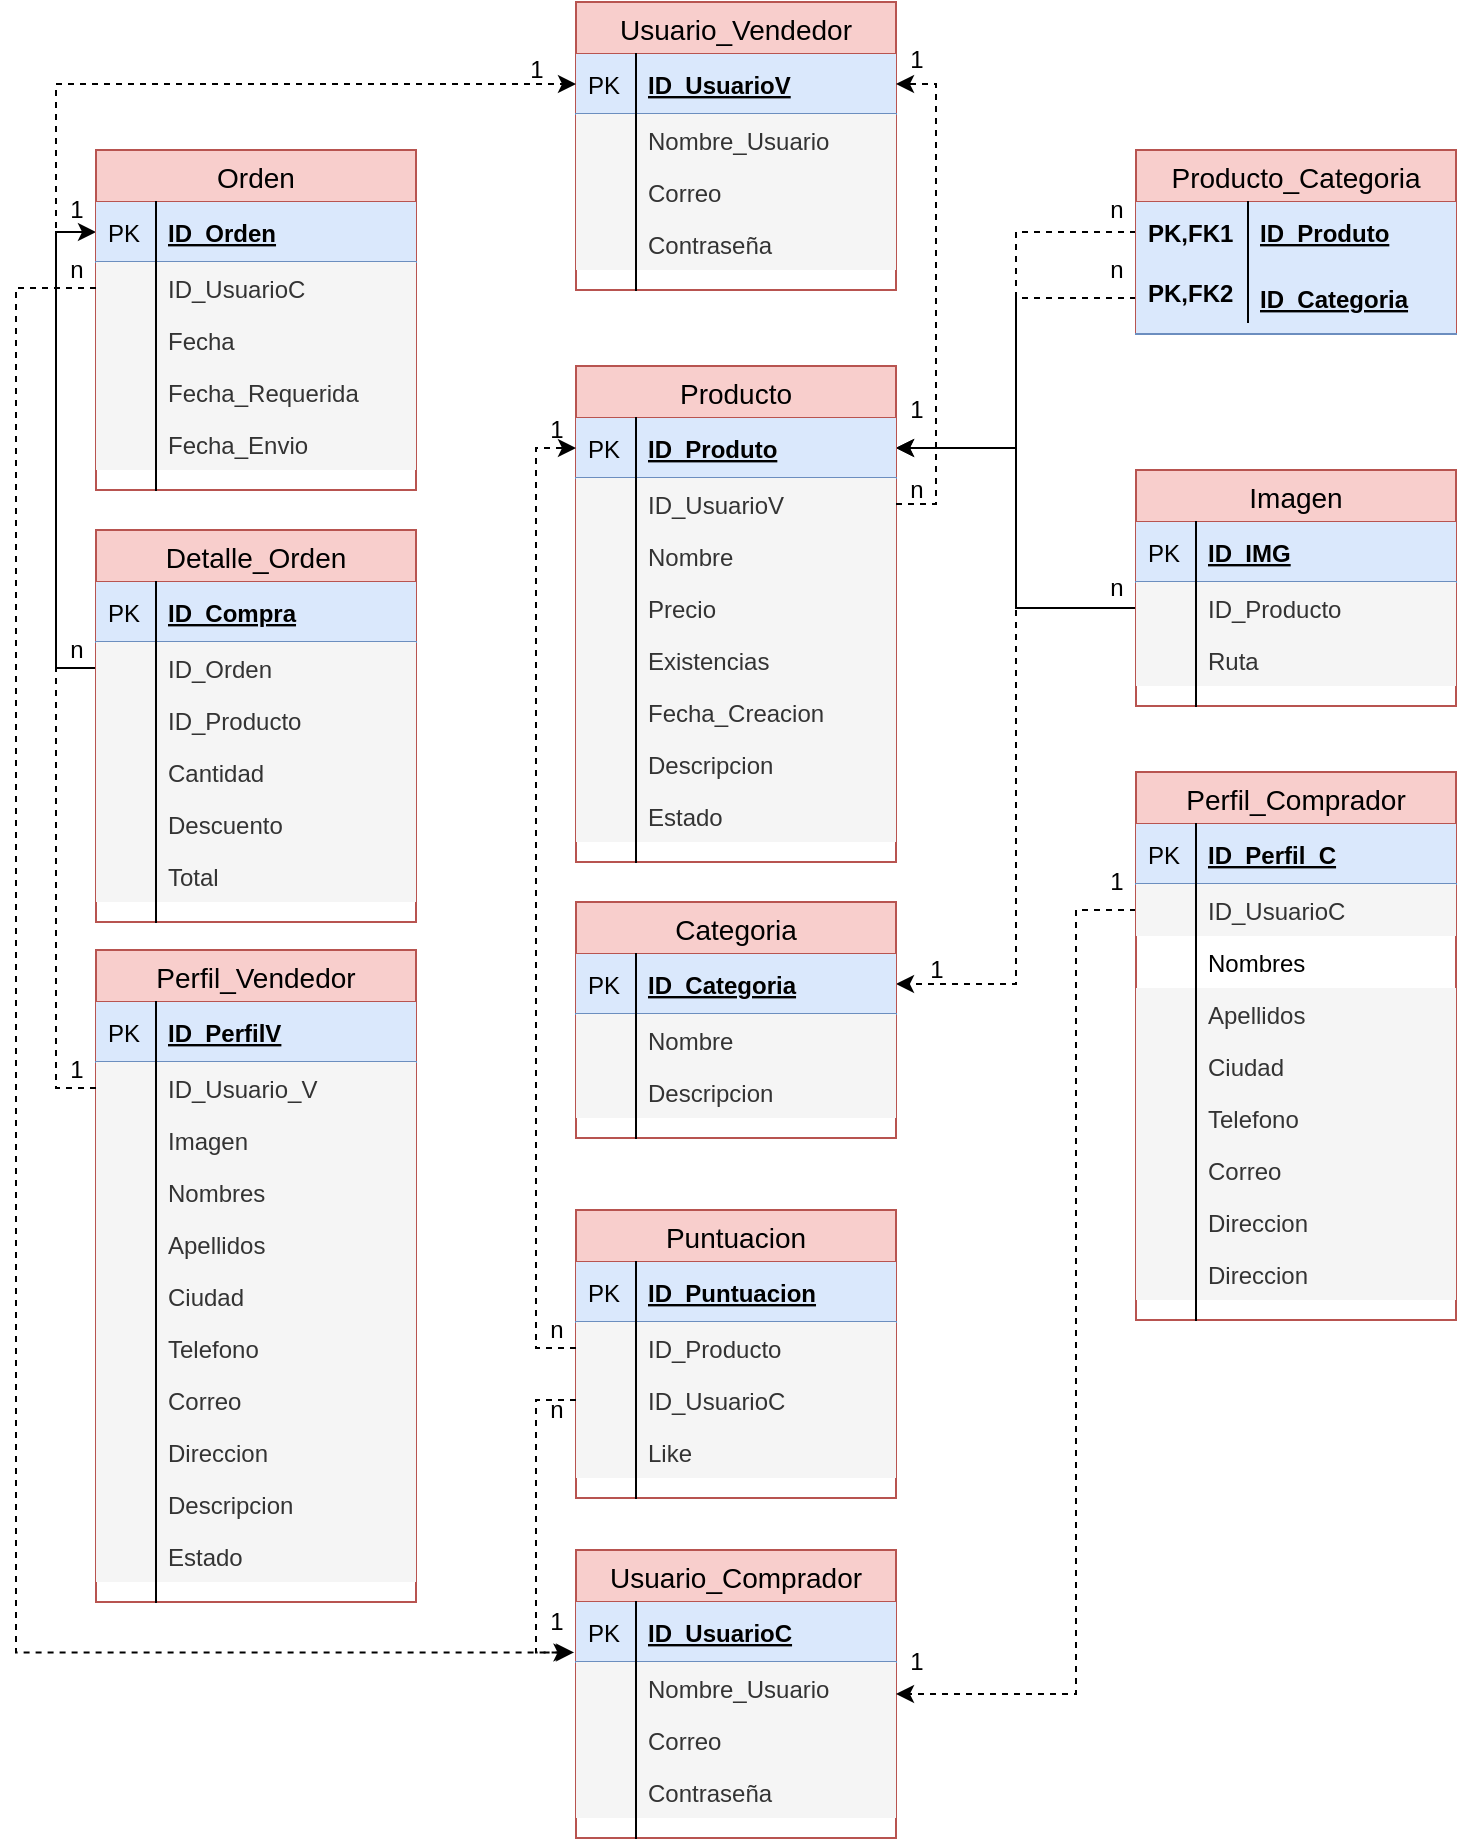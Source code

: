 <mxfile version="13.1.2" type="google"><diagram id="HLzguWLNyUhvAa4loXrK" name="Page-1"><mxGraphModel dx="1021" dy="507" grid="1" gridSize="10" guides="1" tooltips="1" connect="1" arrows="1" fold="1" page="1" pageScale="1" pageWidth="827" pageHeight="1169" math="0" shadow="0"><root><mxCell id="0"/><mxCell id="1" parent="0"/><mxCell id="beIoRuhuFoJP40pJXdcp-334" style="edgeStyle=orthogonalEdgeStyle;rounded=0;orthogonalLoop=1;jettySize=auto;html=1;exitX=0;exitY=0.5;exitDx=0;exitDy=0;entryX=0;entryY=0.5;entryDx=0;entryDy=0;" parent="1" source="beIoRuhuFoJP40pJXdcp-233" target="beIoRuhuFoJP40pJXdcp-202" edge="1"><mxGeometry relative="1" as="geometry"/></mxCell><mxCell id="beIoRuhuFoJP40pJXdcp-100" value="Usuario_Vendedor" style="swimlane;fontStyle=0;childLayout=stackLayout;horizontal=1;startSize=26;horizontalStack=0;resizeParent=1;resizeParentMax=0;resizeLast=0;collapsible=1;marginBottom=0;align=center;fontSize=14;fillColor=#f8cecc;strokeColor=#b85450;" parent="1" vertex="1"><mxGeometry x="360" y="76" width="160" height="144" as="geometry"/></mxCell><mxCell id="beIoRuhuFoJP40pJXdcp-101" value="ID_UsuarioV" style="shape=partialRectangle;top=0;left=0;right=0;bottom=1;align=left;verticalAlign=middle;fillColor=#dae8fc;spacingLeft=34;spacingRight=4;overflow=hidden;rotatable=0;points=[[0,0.5],[1,0.5]];portConstraint=eastwest;dropTarget=0;fontStyle=5;fontSize=12;strokeColor=#6c8ebf;" parent="beIoRuhuFoJP40pJXdcp-100" vertex="1"><mxGeometry y="26" width="160" height="30" as="geometry"/></mxCell><mxCell id="beIoRuhuFoJP40pJXdcp-102" value="PK" style="shape=partialRectangle;top=0;left=0;bottom=0;fillColor=none;align=left;verticalAlign=middle;spacingLeft=4;spacingRight=4;overflow=hidden;rotatable=0;points=[];portConstraint=eastwest;part=1;fontSize=12;" parent="beIoRuhuFoJP40pJXdcp-101" vertex="1" connectable="0"><mxGeometry width="30" height="30" as="geometry"/></mxCell><mxCell id="beIoRuhuFoJP40pJXdcp-103" value="Nombre_Usuario" style="shape=partialRectangle;top=0;left=0;right=0;bottom=0;align=left;verticalAlign=top;fillColor=#f5f5f5;spacingLeft=34;spacingRight=4;overflow=hidden;rotatable=0;points=[[0,0.5],[1,0.5]];portConstraint=eastwest;dropTarget=0;fontSize=12;strokeColor=#666666;fontColor=#333333;" parent="beIoRuhuFoJP40pJXdcp-100" vertex="1"><mxGeometry y="56" width="160" height="26" as="geometry"/></mxCell><mxCell id="beIoRuhuFoJP40pJXdcp-104" value="" style="shape=partialRectangle;top=0;left=0;bottom=0;fillColor=none;align=left;verticalAlign=top;spacingLeft=4;spacingRight=4;overflow=hidden;rotatable=0;points=[];portConstraint=eastwest;part=1;fontSize=12;" parent="beIoRuhuFoJP40pJXdcp-103" vertex="1" connectable="0"><mxGeometry width="30" height="26" as="geometry"/></mxCell><mxCell id="beIoRuhuFoJP40pJXdcp-105" value="Correo" style="shape=partialRectangle;top=0;left=0;right=0;bottom=0;align=left;verticalAlign=top;fillColor=#f5f5f5;spacingLeft=34;spacingRight=4;overflow=hidden;rotatable=0;points=[[0,0.5],[1,0.5]];portConstraint=eastwest;dropTarget=0;fontSize=12;strokeColor=#666666;fontColor=#333333;" parent="beIoRuhuFoJP40pJXdcp-100" vertex="1"><mxGeometry y="82" width="160" height="26" as="geometry"/></mxCell><mxCell id="beIoRuhuFoJP40pJXdcp-106" value="" style="shape=partialRectangle;top=0;left=0;bottom=0;fillColor=none;align=left;verticalAlign=top;spacingLeft=4;spacingRight=4;overflow=hidden;rotatable=0;points=[];portConstraint=eastwest;part=1;fontSize=12;" parent="beIoRuhuFoJP40pJXdcp-105" vertex="1" connectable="0"><mxGeometry width="30" height="26" as="geometry"/></mxCell><mxCell id="beIoRuhuFoJP40pJXdcp-107" value="Contraseña" style="shape=partialRectangle;top=0;left=0;right=0;bottom=0;align=left;verticalAlign=top;fillColor=#f5f5f5;spacingLeft=34;spacingRight=4;overflow=hidden;rotatable=0;points=[[0,0.5],[1,0.5]];portConstraint=eastwest;dropTarget=0;fontSize=12;strokeColor=#666666;fontColor=#333333;" parent="beIoRuhuFoJP40pJXdcp-100" vertex="1"><mxGeometry y="108" width="160" height="26" as="geometry"/></mxCell><mxCell id="beIoRuhuFoJP40pJXdcp-108" value="" style="shape=partialRectangle;top=0;left=0;bottom=0;fillColor=none;align=left;verticalAlign=top;spacingLeft=4;spacingRight=4;overflow=hidden;rotatable=0;points=[];portConstraint=eastwest;part=1;fontSize=12;" parent="beIoRuhuFoJP40pJXdcp-107" vertex="1" connectable="0"><mxGeometry width="30" height="26" as="geometry"/></mxCell><mxCell id="beIoRuhuFoJP40pJXdcp-109" value="" style="shape=partialRectangle;top=0;left=0;right=0;bottom=0;align=left;verticalAlign=top;fillColor=none;spacingLeft=34;spacingRight=4;overflow=hidden;rotatable=0;points=[[0,0.5],[1,0.5]];portConstraint=eastwest;dropTarget=0;fontSize=12;" parent="beIoRuhuFoJP40pJXdcp-100" vertex="1"><mxGeometry y="134" width="160" height="10" as="geometry"/></mxCell><mxCell id="beIoRuhuFoJP40pJXdcp-110" value="" style="shape=partialRectangle;top=0;left=0;bottom=0;fillColor=none;align=left;verticalAlign=top;spacingLeft=4;spacingRight=4;overflow=hidden;rotatable=0;points=[];portConstraint=eastwest;part=1;fontSize=12;" parent="beIoRuhuFoJP40pJXdcp-109" vertex="1" connectable="0"><mxGeometry width="30" height="10" as="geometry"/></mxCell><mxCell id="beIoRuhuFoJP40pJXdcp-201" value="Orden" style="swimlane;fontStyle=0;childLayout=stackLayout;horizontal=1;startSize=26;horizontalStack=0;resizeParent=1;resizeParentMax=0;resizeLast=0;collapsible=1;marginBottom=0;align=center;fontSize=14;fillColor=#f8cecc;strokeColor=#b85450;" parent="1" vertex="1"><mxGeometry x="120" y="150" width="160" height="170" as="geometry"/></mxCell><mxCell id="beIoRuhuFoJP40pJXdcp-202" value="ID_Orden" style="shape=partialRectangle;top=0;left=0;right=0;bottom=1;align=left;verticalAlign=middle;fillColor=#dae8fc;spacingLeft=34;spacingRight=4;overflow=hidden;rotatable=0;points=[[0,0.5],[1,0.5]];portConstraint=eastwest;dropTarget=0;fontStyle=5;fontSize=12;strokeColor=#6c8ebf;" parent="beIoRuhuFoJP40pJXdcp-201" vertex="1"><mxGeometry y="26" width="160" height="30" as="geometry"/></mxCell><mxCell id="beIoRuhuFoJP40pJXdcp-203" value="PK" style="shape=partialRectangle;top=0;left=0;bottom=0;fillColor=none;align=left;verticalAlign=middle;spacingLeft=4;spacingRight=4;overflow=hidden;rotatable=0;points=[];portConstraint=eastwest;part=1;fontSize=12;" parent="beIoRuhuFoJP40pJXdcp-202" vertex="1" connectable="0"><mxGeometry width="30" height="30" as="geometry"/></mxCell><mxCell id="beIoRuhuFoJP40pJXdcp-204" value="ID_UsuarioC" style="shape=partialRectangle;top=0;left=0;right=0;bottom=0;align=left;verticalAlign=top;fillColor=#f5f5f5;spacingLeft=34;spacingRight=4;overflow=hidden;rotatable=0;points=[[0,0.5],[1,0.5]];portConstraint=eastwest;dropTarget=0;fontSize=12;strokeColor=#666666;fontColor=#333333;" parent="beIoRuhuFoJP40pJXdcp-201" vertex="1"><mxGeometry y="56" width="160" height="26" as="geometry"/></mxCell><mxCell id="beIoRuhuFoJP40pJXdcp-205" value="" style="shape=partialRectangle;top=0;left=0;bottom=0;fillColor=none;align=left;verticalAlign=top;spacingLeft=4;spacingRight=4;overflow=hidden;rotatable=0;points=[];portConstraint=eastwest;part=1;fontSize=12;" parent="beIoRuhuFoJP40pJXdcp-204" vertex="1" connectable="0"><mxGeometry width="30" height="26" as="geometry"/></mxCell><mxCell id="beIoRuhuFoJP40pJXdcp-206" value="Fecha" style="shape=partialRectangle;top=0;left=0;right=0;bottom=0;align=left;verticalAlign=top;fillColor=#f5f5f5;spacingLeft=34;spacingRight=4;overflow=hidden;rotatable=0;points=[[0,0.5],[1,0.5]];portConstraint=eastwest;dropTarget=0;fontSize=12;strokeColor=#666666;fontColor=#333333;" parent="beIoRuhuFoJP40pJXdcp-201" vertex="1"><mxGeometry y="82" width="160" height="26" as="geometry"/></mxCell><mxCell id="beIoRuhuFoJP40pJXdcp-207" value="" style="shape=partialRectangle;top=0;left=0;bottom=0;fillColor=none;align=left;verticalAlign=top;spacingLeft=4;spacingRight=4;overflow=hidden;rotatable=0;points=[];portConstraint=eastwest;part=1;fontSize=12;" parent="beIoRuhuFoJP40pJXdcp-206" vertex="1" connectable="0"><mxGeometry width="30" height="26" as="geometry"/></mxCell><mxCell id="9zThvnpntwtcxySSRpEp-40" value="Fecha_Requerida&#10;" style="shape=partialRectangle;top=0;left=0;right=0;bottom=0;align=left;verticalAlign=top;fillColor=#f5f5f5;spacingLeft=34;spacingRight=4;overflow=hidden;rotatable=0;points=[[0,0.5],[1,0.5]];portConstraint=eastwest;dropTarget=0;fontSize=12;strokeColor=#666666;fontColor=#333333;" vertex="1" parent="beIoRuhuFoJP40pJXdcp-201"><mxGeometry y="108" width="160" height="26" as="geometry"/></mxCell><mxCell id="9zThvnpntwtcxySSRpEp-41" value="" style="shape=partialRectangle;top=0;left=0;bottom=0;fillColor=none;align=left;verticalAlign=top;spacingLeft=4;spacingRight=4;overflow=hidden;rotatable=0;points=[];portConstraint=eastwest;part=1;fontSize=12;" vertex="1" connectable="0" parent="9zThvnpntwtcxySSRpEp-40"><mxGeometry width="30" height="26" as="geometry"/></mxCell><mxCell id="9zThvnpntwtcxySSRpEp-20" value="Fecha_Envio" style="shape=partialRectangle;top=0;left=0;right=0;bottom=0;align=left;verticalAlign=top;fillColor=#f5f5f5;spacingLeft=34;spacingRight=4;overflow=hidden;rotatable=0;points=[[0,0.5],[1,0.5]];portConstraint=eastwest;dropTarget=0;fontSize=12;strokeColor=#666666;fontColor=#333333;" vertex="1" parent="beIoRuhuFoJP40pJXdcp-201"><mxGeometry y="134" width="160" height="26" as="geometry"/></mxCell><mxCell id="9zThvnpntwtcxySSRpEp-21" value="" style="shape=partialRectangle;top=0;left=0;bottom=0;fillColor=none;align=left;verticalAlign=top;spacingLeft=4;spacingRight=4;overflow=hidden;rotatable=0;points=[];portConstraint=eastwest;part=1;fontSize=12;" vertex="1" connectable="0" parent="9zThvnpntwtcxySSRpEp-20"><mxGeometry width="30" height="26" as="geometry"/></mxCell><mxCell id="beIoRuhuFoJP40pJXdcp-210" value="" style="shape=partialRectangle;top=0;left=0;right=0;bottom=0;align=left;verticalAlign=top;fillColor=none;spacingLeft=34;spacingRight=4;overflow=hidden;rotatable=0;points=[[0,0.5],[1,0.5]];portConstraint=eastwest;dropTarget=0;fontSize=12;" parent="beIoRuhuFoJP40pJXdcp-201" vertex="1"><mxGeometry y="160" width="160" height="10" as="geometry"/></mxCell><mxCell id="beIoRuhuFoJP40pJXdcp-211" value="" style="shape=partialRectangle;top=0;left=0;bottom=0;fillColor=none;align=left;verticalAlign=top;spacingLeft=4;spacingRight=4;overflow=hidden;rotatable=0;points=[];portConstraint=eastwest;part=1;fontSize=12;" parent="beIoRuhuFoJP40pJXdcp-210" vertex="1" connectable="0"><mxGeometry width="30" height="10" as="geometry"/></mxCell><mxCell id="beIoRuhuFoJP40pJXdcp-342" style="edgeStyle=orthogonalEdgeStyle;rounded=0;orthogonalLoop=1;jettySize=auto;html=1;exitX=0;exitY=0.5;exitDx=0;exitDy=0;entryX=1;entryY=0.5;entryDx=0;entryDy=0;dashed=1;" parent="1" source="beIoRuhuFoJP40pJXdcp-298" target="beIoRuhuFoJP40pJXdcp-130" edge="1"><mxGeometry relative="1" as="geometry"/></mxCell><mxCell id="beIoRuhuFoJP40pJXdcp-343" style="edgeStyle=orthogonalEdgeStyle;rounded=0;orthogonalLoop=1;jettySize=auto;html=1;exitX=0;exitY=0.5;exitDx=0;exitDy=0;entryX=1;entryY=0.5;entryDx=0;entryDy=0;dashed=1;" parent="1" source="beIoRuhuFoJP40pJXdcp-300" target="beIoRuhuFoJP40pJXdcp-276" edge="1"><mxGeometry relative="1" as="geometry"><Array as="points"><mxPoint x="580" y="224"/><mxPoint x="580" y="567"/></Array></mxGeometry></mxCell><mxCell id="beIoRuhuFoJP40pJXdcp-230" value="Detalle_Orden" style="swimlane;fontStyle=0;childLayout=stackLayout;horizontal=1;startSize=26;horizontalStack=0;resizeParent=1;resizeParentMax=0;resizeLast=0;collapsible=1;marginBottom=0;align=center;fontSize=14;fillColor=#f8cecc;strokeColor=#b85450;" parent="1" vertex="1"><mxGeometry x="120" y="340" width="160" height="196" as="geometry"/></mxCell><mxCell id="beIoRuhuFoJP40pJXdcp-231" value="ID_Compra" style="shape=partialRectangle;top=0;left=0;right=0;bottom=1;align=left;verticalAlign=middle;fillColor=#dae8fc;spacingLeft=34;spacingRight=4;overflow=hidden;rotatable=0;points=[[0,0.5],[1,0.5]];portConstraint=eastwest;dropTarget=0;fontStyle=5;fontSize=12;strokeColor=#6c8ebf;" parent="beIoRuhuFoJP40pJXdcp-230" vertex="1"><mxGeometry y="26" width="160" height="30" as="geometry"/></mxCell><mxCell id="beIoRuhuFoJP40pJXdcp-232" value="PK" style="shape=partialRectangle;top=0;left=0;bottom=0;fillColor=none;align=left;verticalAlign=middle;spacingLeft=4;spacingRight=4;overflow=hidden;rotatable=0;points=[];portConstraint=eastwest;part=1;fontSize=12;" parent="beIoRuhuFoJP40pJXdcp-231" vertex="1" connectable="0"><mxGeometry width="30" height="30" as="geometry"/></mxCell><mxCell id="beIoRuhuFoJP40pJXdcp-233" value="ID_Orden" style="shape=partialRectangle;top=0;left=0;right=0;bottom=0;align=left;verticalAlign=top;fillColor=#f5f5f5;spacingLeft=34;spacingRight=4;overflow=hidden;rotatable=0;points=[[0,0.5],[1,0.5]];portConstraint=eastwest;dropTarget=0;fontSize=12;strokeColor=#666666;fontColor=#333333;" parent="beIoRuhuFoJP40pJXdcp-230" vertex="1"><mxGeometry y="56" width="160" height="26" as="geometry"/></mxCell><mxCell id="beIoRuhuFoJP40pJXdcp-234" value="" style="shape=partialRectangle;top=0;left=0;bottom=0;fillColor=none;align=left;verticalAlign=top;spacingLeft=4;spacingRight=4;overflow=hidden;rotatable=0;points=[];portConstraint=eastwest;part=1;fontSize=12;" parent="beIoRuhuFoJP40pJXdcp-233" vertex="1" connectable="0"><mxGeometry width="30" height="26" as="geometry"/></mxCell><mxCell id="beIoRuhuFoJP40pJXdcp-267" value="ID_Producto" style="shape=partialRectangle;top=0;left=0;right=0;bottom=0;align=left;verticalAlign=top;fillColor=#f5f5f5;spacingLeft=34;spacingRight=4;overflow=hidden;rotatable=0;points=[[0,0.5],[1,0.5]];portConstraint=eastwest;dropTarget=0;fontSize=12;strokeColor=#666666;fontColor=#333333;" parent="beIoRuhuFoJP40pJXdcp-230" vertex="1"><mxGeometry y="82" width="160" height="26" as="geometry"/></mxCell><mxCell id="beIoRuhuFoJP40pJXdcp-268" value="" style="shape=partialRectangle;top=0;left=0;bottom=0;fillColor=none;align=left;verticalAlign=top;spacingLeft=4;spacingRight=4;overflow=hidden;rotatable=0;points=[];portConstraint=eastwest;part=1;fontSize=12;" parent="beIoRuhuFoJP40pJXdcp-267" vertex="1" connectable="0"><mxGeometry width="30" height="26" as="geometry"/></mxCell><mxCell id="9zThvnpntwtcxySSRpEp-81" value="Cantidad" style="shape=partialRectangle;top=0;left=0;right=0;bottom=0;align=left;verticalAlign=top;fillColor=#f5f5f5;spacingLeft=34;spacingRight=4;overflow=hidden;rotatable=0;points=[[0,0.5],[1,0.5]];portConstraint=eastwest;dropTarget=0;fontSize=12;strokeColor=#666666;fontColor=#333333;" vertex="1" parent="beIoRuhuFoJP40pJXdcp-230"><mxGeometry y="108" width="160" height="26" as="geometry"/></mxCell><mxCell id="9zThvnpntwtcxySSRpEp-82" value="" style="shape=partialRectangle;top=0;left=0;bottom=0;fillColor=none;align=left;verticalAlign=top;spacingLeft=4;spacingRight=4;overflow=hidden;rotatable=0;points=[];portConstraint=eastwest;part=1;fontSize=12;" vertex="1" connectable="0" parent="9zThvnpntwtcxySSRpEp-81"><mxGeometry width="30" height="26" as="geometry"/></mxCell><mxCell id="beIoRuhuFoJP40pJXdcp-271" value="Descuento" style="shape=partialRectangle;top=0;left=0;right=0;bottom=0;align=left;verticalAlign=top;fillColor=#f5f5f5;spacingLeft=34;spacingRight=4;overflow=hidden;rotatable=0;points=[[0,0.5],[1,0.5]];portConstraint=eastwest;dropTarget=0;fontSize=12;strokeColor=#666666;fontColor=#333333;" parent="beIoRuhuFoJP40pJXdcp-230" vertex="1"><mxGeometry y="134" width="160" height="26" as="geometry"/></mxCell><mxCell id="beIoRuhuFoJP40pJXdcp-272" value="" style="shape=partialRectangle;top=0;left=0;bottom=0;fillColor=none;align=left;verticalAlign=top;spacingLeft=4;spacingRight=4;overflow=hidden;rotatable=0;points=[];portConstraint=eastwest;part=1;fontSize=12;" parent="beIoRuhuFoJP40pJXdcp-271" vertex="1" connectable="0"><mxGeometry width="30" height="26" as="geometry"/></mxCell><mxCell id="beIoRuhuFoJP40pJXdcp-237" value="Total" style="shape=partialRectangle;top=0;left=0;right=0;bottom=0;align=left;verticalAlign=top;fillColor=#f5f5f5;spacingLeft=34;spacingRight=4;overflow=hidden;rotatable=0;points=[[0,0.5],[1,0.5]];portConstraint=eastwest;dropTarget=0;fontSize=12;strokeColor=#666666;fontColor=#333333;" parent="beIoRuhuFoJP40pJXdcp-230" vertex="1"><mxGeometry y="160" width="160" height="26" as="geometry"/></mxCell><mxCell id="beIoRuhuFoJP40pJXdcp-238" value="" style="shape=partialRectangle;top=0;left=0;bottom=0;fillColor=none;align=left;verticalAlign=top;spacingLeft=4;spacingRight=4;overflow=hidden;rotatable=0;points=[];portConstraint=eastwest;part=1;fontSize=12;" parent="beIoRuhuFoJP40pJXdcp-237" vertex="1" connectable="0"><mxGeometry width="30" height="26" as="geometry"/></mxCell><mxCell id="beIoRuhuFoJP40pJXdcp-239" value="" style="shape=partialRectangle;top=0;left=0;right=0;bottom=0;align=left;verticalAlign=top;fillColor=none;spacingLeft=34;spacingRight=4;overflow=hidden;rotatable=0;points=[[0,0.5],[1,0.5]];portConstraint=eastwest;dropTarget=0;fontSize=12;" parent="beIoRuhuFoJP40pJXdcp-230" vertex="1"><mxGeometry y="186" width="160" height="10" as="geometry"/></mxCell><mxCell id="beIoRuhuFoJP40pJXdcp-240" value="" style="shape=partialRectangle;top=0;left=0;bottom=0;fillColor=none;align=left;verticalAlign=top;spacingLeft=4;spacingRight=4;overflow=hidden;rotatable=0;points=[];portConstraint=eastwest;part=1;fontSize=12;" parent="beIoRuhuFoJP40pJXdcp-239" vertex="1" connectable="0"><mxGeometry width="30" height="10" as="geometry"/></mxCell><mxCell id="beIoRuhuFoJP40pJXdcp-297" value="Producto_Categoria" style="swimlane;fontStyle=0;childLayout=stackLayout;horizontal=1;startSize=26;horizontalStack=0;resizeParent=1;resizeParentMax=0;resizeLast=0;collapsible=1;marginBottom=0;align=center;fontSize=14;fillColor=#f8cecc;strokeColor=#b85450;" parent="1" vertex="1"><mxGeometry x="640" y="150" width="160" height="92" as="geometry"/></mxCell><mxCell id="beIoRuhuFoJP40pJXdcp-298" value="ID_Produto" style="shape=partialRectangle;top=0;left=0;right=0;bottom=0;align=left;verticalAlign=middle;fillColor=#dae8fc;spacingLeft=60;spacingRight=4;overflow=hidden;rotatable=0;points=[[0,0.5],[1,0.5]];portConstraint=eastwest;dropTarget=0;fontStyle=5;fontSize=12;strokeColor=#6c8ebf;" parent="beIoRuhuFoJP40pJXdcp-297" vertex="1"><mxGeometry y="26" width="160" height="30" as="geometry"/></mxCell><mxCell id="beIoRuhuFoJP40pJXdcp-299" value="PK,FK1" style="shape=partialRectangle;fontStyle=1;top=0;left=0;bottom=0;fillColor=none;align=left;verticalAlign=middle;spacingLeft=4;spacingRight=4;overflow=hidden;rotatable=0;points=[];portConstraint=eastwest;part=1;fontSize=12;" parent="beIoRuhuFoJP40pJXdcp-298" vertex="1" connectable="0"><mxGeometry width="56" height="30" as="geometry"/></mxCell><mxCell id="beIoRuhuFoJP40pJXdcp-300" value="ID_Categoria" style="shape=partialRectangle;top=0;left=0;right=0;bottom=1;align=left;verticalAlign=middle;fillColor=#dae8fc;spacingLeft=60;spacingRight=4;overflow=hidden;rotatable=0;points=[[0,0.5],[1,0.5]];portConstraint=eastwest;dropTarget=0;fontStyle=5;fontSize=12;strokeColor=#6c8ebf;" parent="beIoRuhuFoJP40pJXdcp-297" vertex="1"><mxGeometry y="56" width="160" height="36" as="geometry"/></mxCell><mxCell id="beIoRuhuFoJP40pJXdcp-301" value="PK,FK2" style="shape=partialRectangle;fontStyle=1;top=0;left=0;bottom=0;fillColor=none;align=left;verticalAlign=middle;spacingLeft=4;spacingRight=4;overflow=hidden;rotatable=0;points=[];portConstraint=eastwest;part=1;fontSize=12;" parent="beIoRuhuFoJP40pJXdcp-300" vertex="1" connectable="0"><mxGeometry width="56" height="30" as="geometry"/></mxCell><mxCell id="beIoRuhuFoJP40pJXdcp-304" value="Perfil_Vendedor" style="swimlane;fontStyle=0;childLayout=stackLayout;horizontal=1;startSize=26;horizontalStack=0;resizeParent=1;resizeParentMax=0;resizeLast=0;collapsible=1;marginBottom=0;align=center;fontSize=14;fillColor=#f8cecc;strokeColor=#b85450;" parent="1" vertex="1"><mxGeometry x="120" y="550" width="160" height="326" as="geometry"/></mxCell><mxCell id="beIoRuhuFoJP40pJXdcp-305" value="ID_PerfilV" style="shape=partialRectangle;top=0;left=0;right=0;bottom=1;align=left;verticalAlign=middle;fillColor=#dae8fc;spacingLeft=34;spacingRight=4;overflow=hidden;rotatable=0;points=[[0,0.5],[1,0.5]];portConstraint=eastwest;dropTarget=0;fontStyle=5;fontSize=12;strokeColor=#6c8ebf;" parent="beIoRuhuFoJP40pJXdcp-304" vertex="1"><mxGeometry y="26" width="160" height="30" as="geometry"/></mxCell><mxCell id="beIoRuhuFoJP40pJXdcp-306" value="PK" style="shape=partialRectangle;top=0;left=0;bottom=0;fillColor=none;align=left;verticalAlign=middle;spacingLeft=4;spacingRight=4;overflow=hidden;rotatable=0;points=[];portConstraint=eastwest;part=1;fontSize=12;" parent="beIoRuhuFoJP40pJXdcp-305" vertex="1" connectable="0"><mxGeometry width="30" height="30" as="geometry"/></mxCell><mxCell id="beIoRuhuFoJP40pJXdcp-307" value="ID_Usuario_V" style="shape=partialRectangle;top=0;left=0;right=0;bottom=0;align=left;verticalAlign=top;fillColor=#f5f5f5;spacingLeft=34;spacingRight=4;overflow=hidden;rotatable=0;points=[[0,0.5],[1,0.5]];portConstraint=eastwest;dropTarget=0;fontSize=12;strokeColor=#666666;fontColor=#333333;" parent="beIoRuhuFoJP40pJXdcp-304" vertex="1"><mxGeometry y="56" width="160" height="26" as="geometry"/></mxCell><mxCell id="beIoRuhuFoJP40pJXdcp-308" value="" style="shape=partialRectangle;top=0;left=0;bottom=0;fillColor=none;align=left;verticalAlign=top;spacingLeft=4;spacingRight=4;overflow=hidden;rotatable=0;points=[];portConstraint=eastwest;part=1;fontSize=12;" parent="beIoRuhuFoJP40pJXdcp-307" vertex="1" connectable="0"><mxGeometry width="30" height="26" as="geometry"/></mxCell><mxCell id="9zThvnpntwtcxySSRpEp-90" value="Imagen" style="shape=partialRectangle;top=0;left=0;right=0;bottom=0;align=left;verticalAlign=top;fillColor=#f5f5f5;spacingLeft=34;spacingRight=4;overflow=hidden;rotatable=0;points=[[0,0.5],[1,0.5]];portConstraint=eastwest;dropTarget=0;fontSize=12;strokeColor=#666666;fontColor=#333333;" vertex="1" parent="beIoRuhuFoJP40pJXdcp-304"><mxGeometry y="82" width="160" height="26" as="geometry"/></mxCell><mxCell id="9zThvnpntwtcxySSRpEp-91" value="" style="shape=partialRectangle;top=0;left=0;bottom=0;fillColor=none;align=left;verticalAlign=top;spacingLeft=4;spacingRight=4;overflow=hidden;rotatable=0;points=[];portConstraint=eastwest;part=1;fontSize=12;" vertex="1" connectable="0" parent="9zThvnpntwtcxySSRpEp-90"><mxGeometry width="30" height="26" as="geometry"/></mxCell><mxCell id="beIoRuhuFoJP40pJXdcp-319" value="Nombres" style="shape=partialRectangle;top=0;left=0;right=0;bottom=0;align=left;verticalAlign=top;fillColor=#f5f5f5;spacingLeft=34;spacingRight=4;overflow=hidden;rotatable=0;points=[[0,0.5],[1,0.5]];portConstraint=eastwest;dropTarget=0;fontSize=12;strokeColor=#666666;fontColor=#333333;" parent="beIoRuhuFoJP40pJXdcp-304" vertex="1"><mxGeometry y="108" width="160" height="26" as="geometry"/></mxCell><mxCell id="beIoRuhuFoJP40pJXdcp-320" value="" style="shape=partialRectangle;top=0;left=0;bottom=0;fillColor=none;align=left;verticalAlign=top;spacingLeft=4;spacingRight=4;overflow=hidden;rotatable=0;points=[];portConstraint=eastwest;part=1;fontSize=12;" parent="beIoRuhuFoJP40pJXdcp-319" vertex="1" connectable="0"><mxGeometry width="30" height="26" as="geometry"/></mxCell><mxCell id="beIoRuhuFoJP40pJXdcp-309" value="Apellidos" style="shape=partialRectangle;top=0;left=0;right=0;bottom=0;align=left;verticalAlign=top;fillColor=#f5f5f5;spacingLeft=34;spacingRight=4;overflow=hidden;rotatable=0;points=[[0,0.5],[1,0.5]];portConstraint=eastwest;dropTarget=0;fontSize=12;strokeColor=#666666;fontColor=#333333;" parent="beIoRuhuFoJP40pJXdcp-304" vertex="1"><mxGeometry y="134" width="160" height="26" as="geometry"/></mxCell><mxCell id="beIoRuhuFoJP40pJXdcp-310" value="" style="shape=partialRectangle;top=0;left=0;bottom=0;fillColor=none;align=left;verticalAlign=top;spacingLeft=4;spacingRight=4;overflow=hidden;rotatable=0;points=[];portConstraint=eastwest;part=1;fontSize=12;" parent="beIoRuhuFoJP40pJXdcp-309" vertex="1" connectable="0"><mxGeometry width="30" height="26" as="geometry"/></mxCell><mxCell id="beIoRuhuFoJP40pJXdcp-315" value="Ciudad" style="shape=partialRectangle;top=0;left=0;right=0;bottom=0;align=left;verticalAlign=top;fillColor=#f5f5f5;spacingLeft=34;spacingRight=4;overflow=hidden;rotatable=0;points=[[0,0.5],[1,0.5]];portConstraint=eastwest;dropTarget=0;fontSize=12;strokeColor=#666666;fontColor=#333333;" parent="beIoRuhuFoJP40pJXdcp-304" vertex="1"><mxGeometry y="160" width="160" height="26" as="geometry"/></mxCell><mxCell id="beIoRuhuFoJP40pJXdcp-316" value="" style="shape=partialRectangle;top=0;left=0;bottom=0;fillColor=none;align=left;verticalAlign=top;spacingLeft=4;spacingRight=4;overflow=hidden;rotatable=0;points=[];portConstraint=eastwest;part=1;fontSize=12;" parent="beIoRuhuFoJP40pJXdcp-315" vertex="1" connectable="0"><mxGeometry width="30" height="26" as="geometry"/></mxCell><mxCell id="beIoRuhuFoJP40pJXdcp-311" value="Telefono" style="shape=partialRectangle;top=0;left=0;right=0;bottom=0;align=left;verticalAlign=top;fillColor=#f5f5f5;spacingLeft=34;spacingRight=4;overflow=hidden;rotatable=0;points=[[0,0.5],[1,0.5]];portConstraint=eastwest;dropTarget=0;fontSize=12;strokeColor=#666666;fontColor=#333333;" parent="beIoRuhuFoJP40pJXdcp-304" vertex="1"><mxGeometry y="186" width="160" height="26" as="geometry"/></mxCell><mxCell id="beIoRuhuFoJP40pJXdcp-312" value="" style="shape=partialRectangle;top=0;left=0;bottom=0;fillColor=none;align=left;verticalAlign=top;spacingLeft=4;spacingRight=4;overflow=hidden;rotatable=0;points=[];portConstraint=eastwest;part=1;fontSize=12;" parent="beIoRuhuFoJP40pJXdcp-311" vertex="1" connectable="0"><mxGeometry width="30" height="26" as="geometry"/></mxCell><mxCell id="beIoRuhuFoJP40pJXdcp-317" value="Correo" style="shape=partialRectangle;top=0;left=0;right=0;bottom=0;align=left;verticalAlign=top;fillColor=#f5f5f5;spacingLeft=34;spacingRight=4;overflow=hidden;rotatable=0;points=[[0,0.5],[1,0.5]];portConstraint=eastwest;dropTarget=0;fontSize=12;strokeColor=#666666;fontColor=#333333;" parent="beIoRuhuFoJP40pJXdcp-304" vertex="1"><mxGeometry y="212" width="160" height="26" as="geometry"/></mxCell><mxCell id="beIoRuhuFoJP40pJXdcp-318" value="" style="shape=partialRectangle;top=0;left=0;bottom=0;fillColor=none;align=left;verticalAlign=top;spacingLeft=4;spacingRight=4;overflow=hidden;rotatable=0;points=[];portConstraint=eastwest;part=1;fontSize=12;" parent="beIoRuhuFoJP40pJXdcp-317" vertex="1" connectable="0"><mxGeometry width="30" height="26" as="geometry"/></mxCell><mxCell id="9zThvnpntwtcxySSRpEp-79" value="Direccion" style="shape=partialRectangle;top=0;left=0;right=0;bottom=0;align=left;verticalAlign=top;fillColor=#f5f5f5;spacingLeft=34;spacingRight=4;overflow=hidden;rotatable=0;points=[[0,0.5],[1,0.5]];portConstraint=eastwest;dropTarget=0;fontSize=12;strokeColor=#666666;fontColor=#333333;" vertex="1" parent="beIoRuhuFoJP40pJXdcp-304"><mxGeometry y="238" width="160" height="26" as="geometry"/></mxCell><mxCell id="9zThvnpntwtcxySSRpEp-80" value="" style="shape=partialRectangle;top=0;left=0;bottom=0;fillColor=none;align=left;verticalAlign=top;spacingLeft=4;spacingRight=4;overflow=hidden;rotatable=0;points=[];portConstraint=eastwest;part=1;fontSize=12;" vertex="1" connectable="0" parent="9zThvnpntwtcxySSRpEp-79"><mxGeometry width="30" height="26" as="geometry"/></mxCell><mxCell id="9zThvnpntwtcxySSRpEp-85" value="Descripcion" style="shape=partialRectangle;top=0;left=0;right=0;bottom=0;align=left;verticalAlign=top;fillColor=#f5f5f5;spacingLeft=34;spacingRight=4;overflow=hidden;rotatable=0;points=[[0,0.5],[1,0.5]];portConstraint=eastwest;dropTarget=0;fontSize=12;strokeColor=#666666;fontColor=#333333;" vertex="1" parent="beIoRuhuFoJP40pJXdcp-304"><mxGeometry y="264" width="160" height="26" as="geometry"/></mxCell><mxCell id="9zThvnpntwtcxySSRpEp-86" value="" style="shape=partialRectangle;top=0;left=0;bottom=0;fillColor=none;align=left;verticalAlign=top;spacingLeft=4;spacingRight=4;overflow=hidden;rotatable=0;points=[];portConstraint=eastwest;part=1;fontSize=12;" vertex="1" connectable="0" parent="9zThvnpntwtcxySSRpEp-85"><mxGeometry width="30" height="26" as="geometry"/></mxCell><mxCell id="beIoRuhuFoJP40pJXdcp-321" value="Estado" style="shape=partialRectangle;top=0;left=0;right=0;bottom=0;align=left;verticalAlign=top;fillColor=#f5f5f5;spacingLeft=34;spacingRight=4;overflow=hidden;rotatable=0;points=[[0,0.5],[1,0.5]];portConstraint=eastwest;dropTarget=0;fontSize=12;strokeColor=#666666;fontColor=#333333;" parent="beIoRuhuFoJP40pJXdcp-304" vertex="1"><mxGeometry y="290" width="160" height="26" as="geometry"/></mxCell><mxCell id="beIoRuhuFoJP40pJXdcp-322" value="" style="shape=partialRectangle;top=0;left=0;bottom=0;fillColor=none;align=left;verticalAlign=top;spacingLeft=4;spacingRight=4;overflow=hidden;rotatable=0;points=[];portConstraint=eastwest;part=1;fontSize=12;" parent="beIoRuhuFoJP40pJXdcp-321" vertex="1" connectable="0"><mxGeometry width="30" height="26" as="geometry"/></mxCell><mxCell id="beIoRuhuFoJP40pJXdcp-313" value="" style="shape=partialRectangle;top=0;left=0;right=0;bottom=0;align=left;verticalAlign=top;fillColor=none;spacingLeft=34;spacingRight=4;overflow=hidden;rotatable=0;points=[[0,0.5],[1,0.5]];portConstraint=eastwest;dropTarget=0;fontSize=12;" parent="beIoRuhuFoJP40pJXdcp-304" vertex="1"><mxGeometry y="316" width="160" height="10" as="geometry"/></mxCell><mxCell id="beIoRuhuFoJP40pJXdcp-314" value="" style="shape=partialRectangle;top=0;left=0;bottom=0;fillColor=none;align=left;verticalAlign=top;spacingLeft=4;spacingRight=4;overflow=hidden;rotatable=0;points=[];portConstraint=eastwest;part=1;fontSize=12;" parent="beIoRuhuFoJP40pJXdcp-313" vertex="1" connectable="0"><mxGeometry width="30" height="10" as="geometry"/></mxCell><mxCell id="beIoRuhuFoJP40pJXdcp-344" style="edgeStyle=orthogonalEdgeStyle;rounded=0;orthogonalLoop=1;jettySize=auto;html=1;exitX=0;exitY=0.5;exitDx=0;exitDy=0;entryX=0;entryY=0.5;entryDx=0;entryDy=0;dashed=1;" parent="1" source="beIoRuhuFoJP40pJXdcp-307" target="beIoRuhuFoJP40pJXdcp-101" edge="1"><mxGeometry relative="1" as="geometry"/></mxCell><mxCell id="beIoRuhuFoJP40pJXdcp-345" value="1" style="text;html=1;align=center;verticalAlign=middle;resizable=0;points=[];autosize=1;" parent="1" vertex="1"><mxGeometry x="330" y="100" width="20" height="20" as="geometry"/></mxCell><mxCell id="beIoRuhuFoJP40pJXdcp-346" value="1" style="text;html=1;align=center;verticalAlign=middle;resizable=0;points=[];autosize=1;" parent="1" vertex="1"><mxGeometry x="100" y="600" width="20" height="20" as="geometry"/></mxCell><mxCell id="beIoRuhuFoJP40pJXdcp-347" value="n" style="text;html=1;align=center;verticalAlign=middle;resizable=0;points=[];autosize=1;" parent="1" vertex="1"><mxGeometry x="100" y="200" width="20" height="20" as="geometry"/></mxCell><mxCell id="beIoRuhuFoJP40pJXdcp-348" value="n" style="text;html=1;align=center;verticalAlign=middle;resizable=0;points=[];autosize=1;" parent="1" vertex="1"><mxGeometry x="100" y="390" width="20" height="20" as="geometry"/></mxCell><mxCell id="beIoRuhuFoJP40pJXdcp-351" value="1" style="text;html=1;align=center;verticalAlign=middle;resizable=0;points=[];autosize=1;" parent="1" vertex="1"><mxGeometry x="520" y="95" width="20" height="20" as="geometry"/></mxCell><mxCell id="beIoRuhuFoJP40pJXdcp-356" value="n" style="text;html=1;align=center;verticalAlign=middle;resizable=0;points=[];autosize=1;" parent="1" vertex="1"><mxGeometry x="520" y="310" width="20" height="20" as="geometry"/></mxCell><mxCell id="beIoRuhuFoJP40pJXdcp-358" value="n" style="text;html=1;align=center;verticalAlign=middle;resizable=0;points=[];autosize=1;" parent="1" vertex="1"><mxGeometry x="620" y="170" width="20" height="20" as="geometry"/></mxCell><mxCell id="beIoRuhuFoJP40pJXdcp-359" value="1" style="text;html=1;align=center;verticalAlign=middle;resizable=0;points=[];autosize=1;" parent="1" vertex="1"><mxGeometry x="530" y="550" width="20" height="20" as="geometry"/></mxCell><mxCell id="beIoRuhuFoJP40pJXdcp-360" value="n" style="text;html=1;align=center;verticalAlign=middle;resizable=0;points=[];autosize=1;" parent="1" vertex="1"><mxGeometry x="620" y="200" width="20" height="20" as="geometry"/></mxCell><mxCell id="beIoRuhuFoJP40pJXdcp-361" value="1" style="text;html=1;align=center;verticalAlign=middle;resizable=0;points=[];autosize=1;" parent="1" vertex="1"><mxGeometry x="100" y="170" width="20" height="20" as="geometry"/></mxCell><mxCell id="9zThvnpntwtcxySSRpEp-59" style="edgeStyle=orthogonalEdgeStyle;rounded=0;orthogonalLoop=1;jettySize=auto;html=1;exitX=0;exitY=0.5;exitDx=0;exitDy=0;entryX=1;entryY=0.5;entryDx=0;entryDy=0;" edge="1" parent="1" source="9zThvnpntwtcxySSRpEp-51" target="beIoRuhuFoJP40pJXdcp-130"><mxGeometry relative="1" as="geometry"><Array as="points"><mxPoint x="580" y="379"/><mxPoint x="580" y="299"/></Array></mxGeometry></mxCell><mxCell id="9zThvnpntwtcxySSRpEp-60" value="n" style="text;html=1;align=center;verticalAlign=middle;resizable=0;points=[];autosize=1;" vertex="1" parent="1"><mxGeometry x="620" y="359" width="20" height="20" as="geometry"/></mxCell><mxCell id="9zThvnpntwtcxySSRpEp-76" value="1" style="text;html=1;align=center;verticalAlign=middle;resizable=0;points=[];autosize=1;" vertex="1" parent="1"><mxGeometry x="340" y="280" width="20" height="20" as="geometry"/></mxCell><mxCell id="beIoRuhuFoJP40pJXdcp-129" value="Producto" style="swimlane;fontStyle=0;childLayout=stackLayout;horizontal=1;startSize=26;horizontalStack=0;resizeParent=1;resizeParentMax=0;resizeLast=0;collapsible=1;marginBottom=0;align=center;fontSize=14;fillColor=#f8cecc;strokeColor=#b85450;" parent="1" vertex="1"><mxGeometry x="360" y="258" width="160" height="248" as="geometry"/></mxCell><mxCell id="beIoRuhuFoJP40pJXdcp-130" value="ID_Produto" style="shape=partialRectangle;top=0;left=0;right=0;bottom=1;align=left;verticalAlign=middle;fillColor=#dae8fc;spacingLeft=34;spacingRight=4;overflow=hidden;rotatable=0;points=[[0,0.5],[1,0.5]];portConstraint=eastwest;dropTarget=0;fontStyle=5;fontSize=12;strokeColor=#6c8ebf;" parent="beIoRuhuFoJP40pJXdcp-129" vertex="1"><mxGeometry y="26" width="160" height="30" as="geometry"/></mxCell><mxCell id="beIoRuhuFoJP40pJXdcp-131" value="PK" style="shape=partialRectangle;top=0;left=0;bottom=0;fillColor=none;align=left;verticalAlign=middle;spacingLeft=4;spacingRight=4;overflow=hidden;rotatable=0;points=[];portConstraint=eastwest;part=1;fontSize=12;" parent="beIoRuhuFoJP40pJXdcp-130" vertex="1" connectable="0"><mxGeometry width="30" height="30" as="geometry"/></mxCell><mxCell id="beIoRuhuFoJP40pJXdcp-132" value="ID_UsuarioV" style="shape=partialRectangle;top=0;left=0;right=0;bottom=0;align=left;verticalAlign=top;fillColor=#f5f5f5;spacingLeft=34;spacingRight=4;overflow=hidden;rotatable=0;points=[[0,0.5],[1,0.5]];portConstraint=eastwest;dropTarget=0;fontSize=12;strokeColor=#666666;fontColor=#333333;" parent="beIoRuhuFoJP40pJXdcp-129" vertex="1"><mxGeometry y="56" width="160" height="26" as="geometry"/></mxCell><mxCell id="beIoRuhuFoJP40pJXdcp-133" value="" style="shape=partialRectangle;top=0;left=0;bottom=0;fillColor=none;align=left;verticalAlign=top;spacingLeft=4;spacingRight=4;overflow=hidden;rotatable=0;points=[];portConstraint=eastwest;part=1;fontSize=12;" parent="beIoRuhuFoJP40pJXdcp-132" vertex="1" connectable="0"><mxGeometry width="30" height="26" as="geometry"/></mxCell><mxCell id="9zThvnpntwtcxySSRpEp-119" value="Nombre" style="shape=partialRectangle;top=0;left=0;right=0;bottom=0;align=left;verticalAlign=top;fillColor=#f5f5f5;spacingLeft=34;spacingRight=4;overflow=hidden;rotatable=0;points=[[0,0.5],[1,0.5]];portConstraint=eastwest;dropTarget=0;fontSize=12;strokeColor=#666666;fontColor=#333333;" vertex="1" parent="beIoRuhuFoJP40pJXdcp-129"><mxGeometry y="82" width="160" height="26" as="geometry"/></mxCell><mxCell id="9zThvnpntwtcxySSRpEp-120" value="" style="shape=partialRectangle;top=0;left=0;bottom=0;fillColor=none;align=left;verticalAlign=top;spacingLeft=4;spacingRight=4;overflow=hidden;rotatable=0;points=[];portConstraint=eastwest;part=1;fontSize=12;" vertex="1" connectable="0" parent="9zThvnpntwtcxySSRpEp-119"><mxGeometry width="30" height="26" as="geometry"/></mxCell><mxCell id="9zThvnpntwtcxySSRpEp-45" value="Precio" style="shape=partialRectangle;top=0;left=0;right=0;bottom=0;align=left;verticalAlign=top;fillColor=#f5f5f5;spacingLeft=34;spacingRight=4;overflow=hidden;rotatable=0;points=[[0,0.5],[1,0.5]];portConstraint=eastwest;dropTarget=0;fontSize=12;strokeColor=#666666;fontColor=#333333;" vertex="1" parent="beIoRuhuFoJP40pJXdcp-129"><mxGeometry y="108" width="160" height="26" as="geometry"/></mxCell><mxCell id="9zThvnpntwtcxySSRpEp-46" value="" style="shape=partialRectangle;top=0;left=0;bottom=0;fillColor=none;align=left;verticalAlign=top;spacingLeft=4;spacingRight=4;overflow=hidden;rotatable=0;points=[];portConstraint=eastwest;part=1;fontSize=12;" vertex="1" connectable="0" parent="9zThvnpntwtcxySSRpEp-45"><mxGeometry width="30" height="26" as="geometry"/></mxCell><mxCell id="9zThvnpntwtcxySSRpEp-83" value="Existencias" style="shape=partialRectangle;top=0;left=0;right=0;bottom=0;align=left;verticalAlign=top;fillColor=#f5f5f5;spacingLeft=34;spacingRight=4;overflow=hidden;rotatable=0;points=[[0,0.5],[1,0.5]];portConstraint=eastwest;dropTarget=0;fontSize=12;strokeColor=#666666;fontColor=#333333;" vertex="1" parent="beIoRuhuFoJP40pJXdcp-129"><mxGeometry y="134" width="160" height="26" as="geometry"/></mxCell><mxCell id="9zThvnpntwtcxySSRpEp-84" value="" style="shape=partialRectangle;top=0;left=0;bottom=0;fillColor=none;align=left;verticalAlign=top;spacingLeft=4;spacingRight=4;overflow=hidden;rotatable=0;points=[];portConstraint=eastwest;part=1;fontSize=12;" vertex="1" connectable="0" parent="9zThvnpntwtcxySSRpEp-83"><mxGeometry width="30" height="26" as="geometry"/></mxCell><mxCell id="beIoRuhuFoJP40pJXdcp-134" value="Fecha_Creacion" style="shape=partialRectangle;top=0;left=0;right=0;bottom=0;align=left;verticalAlign=top;fillColor=#f5f5f5;spacingLeft=34;spacingRight=4;overflow=hidden;rotatable=0;points=[[0,0.5],[1,0.5]];portConstraint=eastwest;dropTarget=0;fontSize=12;strokeColor=#666666;fontColor=#333333;" parent="beIoRuhuFoJP40pJXdcp-129" vertex="1"><mxGeometry y="160" width="160" height="26" as="geometry"/></mxCell><mxCell id="beIoRuhuFoJP40pJXdcp-135" value="" style="shape=partialRectangle;top=0;left=0;bottom=0;fillColor=none;align=left;verticalAlign=top;spacingLeft=4;spacingRight=4;overflow=hidden;rotatable=0;points=[];portConstraint=eastwest;part=1;fontSize=12;" parent="beIoRuhuFoJP40pJXdcp-134" vertex="1" connectable="0"><mxGeometry width="30" height="26" as="geometry"/></mxCell><mxCell id="beIoRuhuFoJP40pJXdcp-254" value="Descripcion" style="shape=partialRectangle;top=0;left=0;right=0;bottom=0;align=left;verticalAlign=top;fillColor=#f5f5f5;spacingLeft=34;spacingRight=4;overflow=hidden;rotatable=0;points=[[0,0.5],[1,0.5]];portConstraint=eastwest;dropTarget=0;fontSize=12;strokeColor=#666666;fontColor=#333333;" parent="beIoRuhuFoJP40pJXdcp-129" vertex="1"><mxGeometry y="186" width="160" height="26" as="geometry"/></mxCell><mxCell id="beIoRuhuFoJP40pJXdcp-255" value="" style="shape=partialRectangle;top=0;left=0;bottom=0;fillColor=none;align=left;verticalAlign=top;spacingLeft=4;spacingRight=4;overflow=hidden;rotatable=0;points=[];portConstraint=eastwest;part=1;fontSize=12;" parent="beIoRuhuFoJP40pJXdcp-254" vertex="1" connectable="0"><mxGeometry width="30" height="26" as="geometry"/></mxCell><mxCell id="beIoRuhuFoJP40pJXdcp-136" value="Estado" style="shape=partialRectangle;top=0;left=0;right=0;bottom=0;align=left;verticalAlign=top;fillColor=#f5f5f5;spacingLeft=34;spacingRight=4;overflow=hidden;rotatable=0;points=[[0,0.5],[1,0.5]];portConstraint=eastwest;dropTarget=0;fontSize=12;strokeColor=#666666;fontColor=#333333;" parent="beIoRuhuFoJP40pJXdcp-129" vertex="1"><mxGeometry y="212" width="160" height="26" as="geometry"/></mxCell><mxCell id="beIoRuhuFoJP40pJXdcp-137" value="" style="shape=partialRectangle;top=0;left=0;bottom=0;fillColor=none;align=left;verticalAlign=top;spacingLeft=4;spacingRight=4;overflow=hidden;rotatable=0;points=[];portConstraint=eastwest;part=1;fontSize=12;" parent="beIoRuhuFoJP40pJXdcp-136" vertex="1" connectable="0"><mxGeometry width="30" height="26" as="geometry"/></mxCell><mxCell id="beIoRuhuFoJP40pJXdcp-138" value="" style="shape=partialRectangle;top=0;left=0;right=0;bottom=0;align=left;verticalAlign=top;fillColor=none;spacingLeft=34;spacingRight=4;overflow=hidden;rotatable=0;points=[[0,0.5],[1,0.5]];portConstraint=eastwest;dropTarget=0;fontSize=12;" parent="beIoRuhuFoJP40pJXdcp-129" vertex="1"><mxGeometry y="238" width="160" height="10" as="geometry"/></mxCell><mxCell id="beIoRuhuFoJP40pJXdcp-139" value="" style="shape=partialRectangle;top=0;left=0;bottom=0;fillColor=none;align=left;verticalAlign=top;spacingLeft=4;spacingRight=4;overflow=hidden;rotatable=0;points=[];portConstraint=eastwest;part=1;fontSize=12;" parent="beIoRuhuFoJP40pJXdcp-138" vertex="1" connectable="0"><mxGeometry width="30" height="10" as="geometry"/></mxCell><mxCell id="9zThvnpntwtcxySSRpEp-104" value="1" style="text;html=1;align=center;verticalAlign=middle;resizable=0;points=[];autosize=1;" vertex="1" parent="1"><mxGeometry x="620" y="506" width="20" height="20" as="geometry"/></mxCell><mxCell id="9zThvnpntwtcxySSRpEp-48" value="Imagen" style="swimlane;fontStyle=0;childLayout=stackLayout;horizontal=1;startSize=26;horizontalStack=0;resizeParent=1;resizeParentMax=0;resizeLast=0;collapsible=1;marginBottom=0;align=center;fontSize=14;fillColor=#f8cecc;strokeColor=#b85450;" vertex="1" parent="1"><mxGeometry x="640" y="310" width="160" height="118" as="geometry"/></mxCell><mxCell id="9zThvnpntwtcxySSRpEp-49" value="ID_IMG" style="shape=partialRectangle;top=0;left=0;right=0;bottom=1;align=left;verticalAlign=middle;fillColor=#dae8fc;spacingLeft=34;spacingRight=4;overflow=hidden;rotatable=0;points=[[0,0.5],[1,0.5]];portConstraint=eastwest;dropTarget=0;fontStyle=5;fontSize=12;strokeColor=#6c8ebf;" vertex="1" parent="9zThvnpntwtcxySSRpEp-48"><mxGeometry y="26" width="160" height="30" as="geometry"/></mxCell><mxCell id="9zThvnpntwtcxySSRpEp-50" value="PK" style="shape=partialRectangle;top=0;left=0;bottom=0;fillColor=none;align=left;verticalAlign=middle;spacingLeft=4;spacingRight=4;overflow=hidden;rotatable=0;points=[];portConstraint=eastwest;part=1;fontSize=12;" vertex="1" connectable="0" parent="9zThvnpntwtcxySSRpEp-49"><mxGeometry width="30" height="30" as="geometry"/></mxCell><mxCell id="9zThvnpntwtcxySSRpEp-51" value="ID_Producto" style="shape=partialRectangle;top=0;left=0;right=0;bottom=0;align=left;verticalAlign=top;fillColor=#f5f5f5;spacingLeft=34;spacingRight=4;overflow=hidden;rotatable=0;points=[[0,0.5],[1,0.5]];portConstraint=eastwest;dropTarget=0;fontSize=12;strokeColor=#666666;fontColor=#333333;" vertex="1" parent="9zThvnpntwtcxySSRpEp-48"><mxGeometry y="56" width="160" height="26" as="geometry"/></mxCell><mxCell id="9zThvnpntwtcxySSRpEp-52" value="" style="shape=partialRectangle;top=0;left=0;bottom=0;fillColor=none;align=left;verticalAlign=top;spacingLeft=4;spacingRight=4;overflow=hidden;rotatable=0;points=[];portConstraint=eastwest;part=1;fontSize=12;" vertex="1" connectable="0" parent="9zThvnpntwtcxySSRpEp-51"><mxGeometry width="30" height="26" as="geometry"/></mxCell><mxCell id="9zThvnpntwtcxySSRpEp-53" value="Ruta" style="shape=partialRectangle;top=0;left=0;right=0;bottom=0;align=left;verticalAlign=top;fillColor=#f5f5f5;spacingLeft=34;spacingRight=4;overflow=hidden;rotatable=0;points=[[0,0.5],[1,0.5]];portConstraint=eastwest;dropTarget=0;fontSize=12;strokeColor=#666666;fontColor=#333333;" vertex="1" parent="9zThvnpntwtcxySSRpEp-48"><mxGeometry y="82" width="160" height="26" as="geometry"/></mxCell><mxCell id="9zThvnpntwtcxySSRpEp-54" value="" style="shape=partialRectangle;top=0;left=0;bottom=0;fillColor=none;align=left;verticalAlign=top;spacingLeft=4;spacingRight=4;overflow=hidden;rotatable=0;points=[];portConstraint=eastwest;part=1;fontSize=12;" vertex="1" connectable="0" parent="9zThvnpntwtcxySSRpEp-53"><mxGeometry width="30" height="26" as="geometry"/></mxCell><mxCell id="9zThvnpntwtcxySSRpEp-57" value="" style="shape=partialRectangle;top=0;left=0;right=0;bottom=0;align=left;verticalAlign=top;fillColor=none;spacingLeft=34;spacingRight=4;overflow=hidden;rotatable=0;points=[[0,0.5],[1,0.5]];portConstraint=eastwest;dropTarget=0;fontSize=12;" vertex="1" parent="9zThvnpntwtcxySSRpEp-48"><mxGeometry y="108" width="160" height="10" as="geometry"/></mxCell><mxCell id="9zThvnpntwtcxySSRpEp-58" value="" style="shape=partialRectangle;top=0;left=0;bottom=0;fillColor=none;align=left;verticalAlign=top;spacingLeft=4;spacingRight=4;overflow=hidden;rotatable=0;points=[];portConstraint=eastwest;part=1;fontSize=12;" vertex="1" connectable="0" parent="9zThvnpntwtcxySSRpEp-57"><mxGeometry width="30" height="10" as="geometry"/></mxCell><mxCell id="9zThvnpntwtcxySSRpEp-105" value="1" style="text;html=1;align=center;verticalAlign=middle;resizable=0;points=[];autosize=1;" vertex="1" parent="1"><mxGeometry x="520" y="896" width="20" height="20" as="geometry"/></mxCell><mxCell id="9zThvnpntwtcxySSRpEp-92" value="Usuario_Comprador" style="swimlane;fontStyle=0;childLayout=stackLayout;horizontal=1;startSize=26;horizontalStack=0;resizeParent=1;resizeParentMax=0;resizeLast=0;collapsible=1;marginBottom=0;align=center;fontSize=14;fillColor=#f8cecc;strokeColor=#b85450;" vertex="1" parent="1"><mxGeometry x="360" y="850" width="160" height="144" as="geometry"/></mxCell><mxCell id="9zThvnpntwtcxySSRpEp-93" value="ID_UsuarioC" style="shape=partialRectangle;top=0;left=0;right=0;bottom=1;align=left;verticalAlign=middle;fillColor=#dae8fc;spacingLeft=34;spacingRight=4;overflow=hidden;rotatable=0;points=[[0,0.5],[1,0.5]];portConstraint=eastwest;dropTarget=0;fontStyle=5;fontSize=12;strokeColor=#6c8ebf;" vertex="1" parent="9zThvnpntwtcxySSRpEp-92"><mxGeometry y="26" width="160" height="30" as="geometry"/></mxCell><mxCell id="9zThvnpntwtcxySSRpEp-94" value="PK" style="shape=partialRectangle;top=0;left=0;bottom=0;fillColor=none;align=left;verticalAlign=middle;spacingLeft=4;spacingRight=4;overflow=hidden;rotatable=0;points=[];portConstraint=eastwest;part=1;fontSize=12;" vertex="1" connectable="0" parent="9zThvnpntwtcxySSRpEp-93"><mxGeometry width="30" height="30" as="geometry"/></mxCell><mxCell id="9zThvnpntwtcxySSRpEp-95" value="Nombre_Usuario" style="shape=partialRectangle;top=0;left=0;right=0;bottom=0;align=left;verticalAlign=top;fillColor=#f5f5f5;spacingLeft=34;spacingRight=4;overflow=hidden;rotatable=0;points=[[0,0.5],[1,0.5]];portConstraint=eastwest;dropTarget=0;fontSize=12;strokeColor=#666666;fontColor=#333333;" vertex="1" parent="9zThvnpntwtcxySSRpEp-92"><mxGeometry y="56" width="160" height="26" as="geometry"/></mxCell><mxCell id="9zThvnpntwtcxySSRpEp-96" value="" style="shape=partialRectangle;top=0;left=0;bottom=0;fillColor=none;align=left;verticalAlign=top;spacingLeft=4;spacingRight=4;overflow=hidden;rotatable=0;points=[];portConstraint=eastwest;part=1;fontSize=12;" vertex="1" connectable="0" parent="9zThvnpntwtcxySSRpEp-95"><mxGeometry width="30" height="26" as="geometry"/></mxCell><mxCell id="9zThvnpntwtcxySSRpEp-97" value="Correo" style="shape=partialRectangle;top=0;left=0;right=0;bottom=0;align=left;verticalAlign=top;fillColor=#f5f5f5;spacingLeft=34;spacingRight=4;overflow=hidden;rotatable=0;points=[[0,0.5],[1,0.5]];portConstraint=eastwest;dropTarget=0;fontSize=12;strokeColor=#666666;fontColor=#333333;" vertex="1" parent="9zThvnpntwtcxySSRpEp-92"><mxGeometry y="82" width="160" height="26" as="geometry"/></mxCell><mxCell id="9zThvnpntwtcxySSRpEp-98" value="" style="shape=partialRectangle;top=0;left=0;bottom=0;fillColor=none;align=left;verticalAlign=top;spacingLeft=4;spacingRight=4;overflow=hidden;rotatable=0;points=[];portConstraint=eastwest;part=1;fontSize=12;" vertex="1" connectable="0" parent="9zThvnpntwtcxySSRpEp-97"><mxGeometry width="30" height="26" as="geometry"/></mxCell><mxCell id="9zThvnpntwtcxySSRpEp-99" value="Contraseña" style="shape=partialRectangle;top=0;left=0;right=0;bottom=0;align=left;verticalAlign=top;fillColor=#f5f5f5;spacingLeft=34;spacingRight=4;overflow=hidden;rotatable=0;points=[[0,0.5],[1,0.5]];portConstraint=eastwest;dropTarget=0;fontSize=12;strokeColor=#666666;fontColor=#333333;" vertex="1" parent="9zThvnpntwtcxySSRpEp-92"><mxGeometry y="108" width="160" height="26" as="geometry"/></mxCell><mxCell id="9zThvnpntwtcxySSRpEp-100" value="" style="shape=partialRectangle;top=0;left=0;bottom=0;fillColor=none;align=left;verticalAlign=top;spacingLeft=4;spacingRight=4;overflow=hidden;rotatable=0;points=[];portConstraint=eastwest;part=1;fontSize=12;" vertex="1" connectable="0" parent="9zThvnpntwtcxySSRpEp-99"><mxGeometry width="30" height="26" as="geometry"/></mxCell><mxCell id="9zThvnpntwtcxySSRpEp-101" value="" style="shape=partialRectangle;top=0;left=0;right=0;bottom=0;align=left;verticalAlign=top;fillColor=none;spacingLeft=34;spacingRight=4;overflow=hidden;rotatable=0;points=[[0,0.5],[1,0.5]];portConstraint=eastwest;dropTarget=0;fontSize=12;" vertex="1" parent="9zThvnpntwtcxySSRpEp-92"><mxGeometry y="134" width="160" height="10" as="geometry"/></mxCell><mxCell id="9zThvnpntwtcxySSRpEp-102" value="" style="shape=partialRectangle;top=0;left=0;bottom=0;fillColor=none;align=left;verticalAlign=top;spacingLeft=4;spacingRight=4;overflow=hidden;rotatable=0;points=[];portConstraint=eastwest;part=1;fontSize=12;" vertex="1" connectable="0" parent="9zThvnpntwtcxySSRpEp-101"><mxGeometry width="30" height="10" as="geometry"/></mxCell><mxCell id="9zThvnpntwtcxySSRpEp-106" style="edgeStyle=orthogonalEdgeStyle;rounded=0;orthogonalLoop=1;jettySize=auto;html=1;exitX=0;exitY=0.5;exitDx=0;exitDy=0;entryX=1;entryY=0.5;entryDx=0;entryDy=0;dashed=1;" edge="1" parent="1" source="9zThvnpntwtcxySSRpEp-4" target="9zThvnpntwtcxySSRpEp-92"><mxGeometry relative="1" as="geometry"><Array as="points"><mxPoint x="610" y="530"/><mxPoint x="610" y="922"/></Array></mxGeometry></mxCell><mxCell id="9zThvnpntwtcxySSRpEp-109" style="edgeStyle=orthogonalEdgeStyle;rounded=0;orthogonalLoop=1;jettySize=auto;html=1;exitX=0;exitY=0.5;exitDx=0;exitDy=0;entryX=-0.014;entryY=0.841;entryDx=0;entryDy=0;entryPerimeter=0;dashed=1;" edge="1" parent="1" source="beIoRuhuFoJP40pJXdcp-204" target="9zThvnpntwtcxySSRpEp-93"><mxGeometry relative="1" as="geometry"><Array as="points"><mxPoint x="80" y="219"/><mxPoint x="80" y="901"/></Array></mxGeometry></mxCell><mxCell id="9zThvnpntwtcxySSRpEp-110" value="1" style="text;html=1;align=center;verticalAlign=middle;resizable=0;points=[];autosize=1;" vertex="1" parent="1"><mxGeometry x="340" y="876" width="20" height="20" as="geometry"/></mxCell><mxCell id="beIoRuhuFoJP40pJXdcp-275" value="Categoria" style="swimlane;fontStyle=0;childLayout=stackLayout;horizontal=1;startSize=26;horizontalStack=0;resizeParent=1;resizeParentMax=0;resizeLast=0;collapsible=1;marginBottom=0;align=center;fontSize=14;fillColor=#f8cecc;strokeColor=#b85450;" parent="1" vertex="1"><mxGeometry x="360" y="526" width="160" height="118" as="geometry"/></mxCell><mxCell id="beIoRuhuFoJP40pJXdcp-276" value="ID_Categoria" style="shape=partialRectangle;top=0;left=0;right=0;bottom=1;align=left;verticalAlign=middle;fillColor=#dae8fc;spacingLeft=34;spacingRight=4;overflow=hidden;rotatable=0;points=[[0,0.5],[1,0.5]];portConstraint=eastwest;dropTarget=0;fontStyle=5;fontSize=12;strokeColor=#6c8ebf;" parent="beIoRuhuFoJP40pJXdcp-275" vertex="1"><mxGeometry y="26" width="160" height="30" as="geometry"/></mxCell><mxCell id="beIoRuhuFoJP40pJXdcp-277" value="PK" style="shape=partialRectangle;top=0;left=0;bottom=0;fillColor=none;align=left;verticalAlign=middle;spacingLeft=4;spacingRight=4;overflow=hidden;rotatable=0;points=[];portConstraint=eastwest;part=1;fontSize=12;" parent="beIoRuhuFoJP40pJXdcp-276" vertex="1" connectable="0"><mxGeometry width="30" height="30" as="geometry"/></mxCell><mxCell id="beIoRuhuFoJP40pJXdcp-278" value="Nombre" style="shape=partialRectangle;top=0;left=0;right=0;bottom=0;align=left;verticalAlign=top;fillColor=#f5f5f5;spacingLeft=34;spacingRight=4;overflow=hidden;rotatable=0;points=[[0,0.5],[1,0.5]];portConstraint=eastwest;dropTarget=0;fontSize=12;strokeColor=#666666;fontColor=#333333;" parent="beIoRuhuFoJP40pJXdcp-275" vertex="1"><mxGeometry y="56" width="160" height="26" as="geometry"/></mxCell><mxCell id="beIoRuhuFoJP40pJXdcp-279" value="" style="shape=partialRectangle;top=0;left=0;bottom=0;fillColor=none;align=left;verticalAlign=top;spacingLeft=4;spacingRight=4;overflow=hidden;rotatable=0;points=[];portConstraint=eastwest;part=1;fontSize=12;" parent="beIoRuhuFoJP40pJXdcp-278" vertex="1" connectable="0"><mxGeometry width="30" height="26" as="geometry"/></mxCell><mxCell id="beIoRuhuFoJP40pJXdcp-280" value="Descripcion" style="shape=partialRectangle;top=0;left=0;right=0;bottom=0;align=left;verticalAlign=top;fillColor=#f5f5f5;spacingLeft=34;spacingRight=4;overflow=hidden;rotatable=0;points=[[0,0.5],[1,0.5]];portConstraint=eastwest;dropTarget=0;fontSize=12;strokeColor=#666666;fontColor=#333333;" parent="beIoRuhuFoJP40pJXdcp-275" vertex="1"><mxGeometry y="82" width="160" height="26" as="geometry"/></mxCell><mxCell id="beIoRuhuFoJP40pJXdcp-281" value="" style="shape=partialRectangle;top=0;left=0;bottom=0;fillColor=none;align=left;verticalAlign=top;spacingLeft=4;spacingRight=4;overflow=hidden;rotatable=0;points=[];portConstraint=eastwest;part=1;fontSize=12;" parent="beIoRuhuFoJP40pJXdcp-280" vertex="1" connectable="0"><mxGeometry width="30" height="26" as="geometry"/></mxCell><mxCell id="beIoRuhuFoJP40pJXdcp-284" value="" style="shape=partialRectangle;top=0;left=0;right=0;bottom=0;align=left;verticalAlign=top;fillColor=none;spacingLeft=34;spacingRight=4;overflow=hidden;rotatable=0;points=[[0,0.5],[1,0.5]];portConstraint=eastwest;dropTarget=0;fontSize=12;" parent="beIoRuhuFoJP40pJXdcp-275" vertex="1"><mxGeometry y="108" width="160" height="10" as="geometry"/></mxCell><mxCell id="beIoRuhuFoJP40pJXdcp-285" value="" style="shape=partialRectangle;top=0;left=0;bottom=0;fillColor=none;align=left;verticalAlign=top;spacingLeft=4;spacingRight=4;overflow=hidden;rotatable=0;points=[];portConstraint=eastwest;part=1;fontSize=12;" parent="beIoRuhuFoJP40pJXdcp-284" vertex="1" connectable="0"><mxGeometry width="30" height="10" as="geometry"/></mxCell><mxCell id="9zThvnpntwtcxySSRpEp-63" value="Puntuacion" style="swimlane;fontStyle=0;childLayout=stackLayout;horizontal=1;startSize=26;horizontalStack=0;resizeParent=1;resizeParentMax=0;resizeLast=0;collapsible=1;marginBottom=0;align=center;fontSize=14;fillColor=#f8cecc;strokeColor=#b85450;" vertex="1" parent="1"><mxGeometry x="360" y="680" width="160" height="144" as="geometry"/></mxCell><mxCell id="9zThvnpntwtcxySSRpEp-64" value="ID_Puntuacion" style="shape=partialRectangle;top=0;left=0;right=0;bottom=1;align=left;verticalAlign=middle;fillColor=#dae8fc;spacingLeft=34;spacingRight=4;overflow=hidden;rotatable=0;points=[[0,0.5],[1,0.5]];portConstraint=eastwest;dropTarget=0;fontStyle=5;fontSize=12;strokeColor=#6c8ebf;" vertex="1" parent="9zThvnpntwtcxySSRpEp-63"><mxGeometry y="26" width="160" height="30" as="geometry"/></mxCell><mxCell id="9zThvnpntwtcxySSRpEp-65" value="PK" style="shape=partialRectangle;top=0;left=0;bottom=0;fillColor=none;align=left;verticalAlign=middle;spacingLeft=4;spacingRight=4;overflow=hidden;rotatable=0;points=[];portConstraint=eastwest;part=1;fontSize=12;" vertex="1" connectable="0" parent="9zThvnpntwtcxySSRpEp-64"><mxGeometry width="30" height="30" as="geometry"/></mxCell><mxCell id="9zThvnpntwtcxySSRpEp-66" value="ID_Producto" style="shape=partialRectangle;top=0;left=0;right=0;bottom=0;align=left;verticalAlign=top;fillColor=#f5f5f5;spacingLeft=34;spacingRight=4;overflow=hidden;rotatable=0;points=[[0,0.5],[1,0.5]];portConstraint=eastwest;dropTarget=0;fontSize=12;strokeColor=#666666;fontColor=#333333;" vertex="1" parent="9zThvnpntwtcxySSRpEp-63"><mxGeometry y="56" width="160" height="26" as="geometry"/></mxCell><mxCell id="9zThvnpntwtcxySSRpEp-67" value="" style="shape=partialRectangle;top=0;left=0;bottom=0;fillColor=none;align=left;verticalAlign=top;spacingLeft=4;spacingRight=4;overflow=hidden;rotatable=0;points=[];portConstraint=eastwest;part=1;fontSize=12;" vertex="1" connectable="0" parent="9zThvnpntwtcxySSRpEp-66"><mxGeometry width="30" height="26" as="geometry"/></mxCell><mxCell id="9zThvnpntwtcxySSRpEp-68" value="ID_UsuarioC" style="shape=partialRectangle;top=0;left=0;right=0;bottom=0;align=left;verticalAlign=top;fillColor=#f5f5f5;spacingLeft=34;spacingRight=4;overflow=hidden;rotatable=0;points=[[0,0.5],[1,0.5]];portConstraint=eastwest;dropTarget=0;fontSize=12;strokeColor=#666666;fontColor=#333333;" vertex="1" parent="9zThvnpntwtcxySSRpEp-63"><mxGeometry y="82" width="160" height="26" as="geometry"/></mxCell><mxCell id="9zThvnpntwtcxySSRpEp-69" value="" style="shape=partialRectangle;top=0;left=0;bottom=0;fillColor=none;align=left;verticalAlign=top;spacingLeft=4;spacingRight=4;overflow=hidden;rotatable=0;points=[];portConstraint=eastwest;part=1;fontSize=12;" vertex="1" connectable="0" parent="9zThvnpntwtcxySSRpEp-68"><mxGeometry width="30" height="26" as="geometry"/></mxCell><mxCell id="9zThvnpntwtcxySSRpEp-72" value="Like" style="shape=partialRectangle;top=0;left=0;right=0;bottom=0;align=left;verticalAlign=top;fillColor=#f5f5f5;spacingLeft=34;spacingRight=4;overflow=hidden;rotatable=0;points=[[0,0.5],[1,0.5]];portConstraint=eastwest;dropTarget=0;fontSize=12;strokeColor=#666666;fontColor=#333333;" vertex="1" parent="9zThvnpntwtcxySSRpEp-63"><mxGeometry y="108" width="160" height="26" as="geometry"/></mxCell><mxCell id="9zThvnpntwtcxySSRpEp-73" value="" style="shape=partialRectangle;top=0;left=0;bottom=0;fillColor=none;align=left;verticalAlign=top;spacingLeft=4;spacingRight=4;overflow=hidden;rotatable=0;points=[];portConstraint=eastwest;part=1;fontSize=12;" vertex="1" connectable="0" parent="9zThvnpntwtcxySSRpEp-72"><mxGeometry width="30" height="26" as="geometry"/></mxCell><mxCell id="9zThvnpntwtcxySSRpEp-70" value="" style="shape=partialRectangle;top=0;left=0;right=0;bottom=0;align=left;verticalAlign=top;fillColor=none;spacingLeft=34;spacingRight=4;overflow=hidden;rotatable=0;points=[[0,0.5],[1,0.5]];portConstraint=eastwest;dropTarget=0;fontSize=12;" vertex="1" parent="9zThvnpntwtcxySSRpEp-63"><mxGeometry y="134" width="160" height="10" as="geometry"/></mxCell><mxCell id="9zThvnpntwtcxySSRpEp-71" value="" style="shape=partialRectangle;top=0;left=0;bottom=0;fillColor=none;align=left;verticalAlign=top;spacingLeft=4;spacingRight=4;overflow=hidden;rotatable=0;points=[];portConstraint=eastwest;part=1;fontSize=12;" vertex="1" connectable="0" parent="9zThvnpntwtcxySSRpEp-70"><mxGeometry width="30" height="10" as="geometry"/></mxCell><mxCell id="9zThvnpntwtcxySSRpEp-113" style="edgeStyle=orthogonalEdgeStyle;rounded=0;orthogonalLoop=1;jettySize=auto;html=1;exitX=0;exitY=0.5;exitDx=0;exitDy=0;entryX=-0.006;entryY=0.841;entryDx=0;entryDy=0;entryPerimeter=0;dashed=1;" edge="1" parent="1" source="9zThvnpntwtcxySSRpEp-68" target="9zThvnpntwtcxySSRpEp-93"><mxGeometry relative="1" as="geometry"/></mxCell><mxCell id="9zThvnpntwtcxySSRpEp-114" value="n" style="text;html=1;align=center;verticalAlign=middle;resizable=0;points=[];autosize=1;" vertex="1" parent="1"><mxGeometry x="340" y="770" width="20" height="20" as="geometry"/></mxCell><mxCell id="9zThvnpntwtcxySSRpEp-115" style="edgeStyle=orthogonalEdgeStyle;rounded=0;orthogonalLoop=1;jettySize=auto;html=1;exitX=0;exitY=0.5;exitDx=0;exitDy=0;entryX=0;entryY=0.5;entryDx=0;entryDy=0;dashed=1;" edge="1" parent="1" source="9zThvnpntwtcxySSRpEp-66" target="beIoRuhuFoJP40pJXdcp-130"><mxGeometry relative="1" as="geometry"/></mxCell><mxCell id="9zThvnpntwtcxySSRpEp-116" value="n" style="text;html=1;align=center;verticalAlign=middle;resizable=0;points=[];autosize=1;" vertex="1" parent="1"><mxGeometry x="340" y="730" width="20" height="20" as="geometry"/></mxCell><mxCell id="9zThvnpntwtcxySSRpEp-121" style="edgeStyle=orthogonalEdgeStyle;rounded=0;orthogonalLoop=1;jettySize=auto;html=1;exitX=1;exitY=0.5;exitDx=0;exitDy=0;entryX=1;entryY=0.5;entryDx=0;entryDy=0;dashed=1;" edge="1" parent="1" source="beIoRuhuFoJP40pJXdcp-132" target="beIoRuhuFoJP40pJXdcp-101"><mxGeometry relative="1" as="geometry"/></mxCell><mxCell id="9zThvnpntwtcxySSRpEp-122" value="1" style="text;html=1;align=center;verticalAlign=middle;resizable=0;points=[];autosize=1;" vertex="1" parent="1"><mxGeometry x="520" y="270" width="20" height="20" as="geometry"/></mxCell><mxCell id="9zThvnpntwtcxySSRpEp-1" value="Perfil_Comprador" style="swimlane;fontStyle=0;childLayout=stackLayout;horizontal=1;startSize=26;horizontalStack=0;resizeParent=1;resizeParentMax=0;resizeLast=0;collapsible=1;marginBottom=0;align=center;fontSize=14;fillColor=#f8cecc;strokeColor=#b85450;" vertex="1" parent="1"><mxGeometry x="640" y="461" width="160" height="274" as="geometry"/></mxCell><mxCell id="9zThvnpntwtcxySSRpEp-2" value="ID_Perfil_C" style="shape=partialRectangle;top=0;left=0;right=0;bottom=1;align=left;verticalAlign=middle;fillColor=#dae8fc;spacingLeft=34;spacingRight=4;overflow=hidden;rotatable=0;points=[[0,0.5],[1,0.5]];portConstraint=eastwest;dropTarget=0;fontStyle=5;fontSize=12;strokeColor=#6c8ebf;" vertex="1" parent="9zThvnpntwtcxySSRpEp-1"><mxGeometry y="26" width="160" height="30" as="geometry"/></mxCell><mxCell id="9zThvnpntwtcxySSRpEp-3" value="PK" style="shape=partialRectangle;top=0;left=0;bottom=0;fillColor=none;align=left;verticalAlign=middle;spacingLeft=4;spacingRight=4;overflow=hidden;rotatable=0;points=[];portConstraint=eastwest;part=1;fontSize=12;" vertex="1" connectable="0" parent="9zThvnpntwtcxySSRpEp-2"><mxGeometry width="30" height="30" as="geometry"/></mxCell><mxCell id="9zThvnpntwtcxySSRpEp-4" value="ID_UsuarioC" style="shape=partialRectangle;top=0;left=0;right=0;bottom=0;align=left;verticalAlign=top;fillColor=#f5f5f5;spacingLeft=34;spacingRight=4;overflow=hidden;rotatable=0;points=[[0,0.5],[1,0.5]];portConstraint=eastwest;dropTarget=0;fontSize=12;strokeColor=#666666;fontColor=#333333;" vertex="1" parent="9zThvnpntwtcxySSRpEp-1"><mxGeometry y="56" width="160" height="26" as="geometry"/></mxCell><mxCell id="9zThvnpntwtcxySSRpEp-5" value="" style="shape=partialRectangle;top=0;left=0;bottom=0;fillColor=none;align=left;verticalAlign=top;spacingLeft=4;spacingRight=4;overflow=hidden;rotatable=0;points=[];portConstraint=eastwest;part=1;fontSize=12;" vertex="1" connectable="0" parent="9zThvnpntwtcxySSRpEp-4"><mxGeometry width="30" height="26" as="geometry"/></mxCell><mxCell id="9zThvnpntwtcxySSRpEp-6" value="Nombres" style="shape=partialRectangle;top=0;left=0;right=0;bottom=0;align=left;verticalAlign=top;fillColor=none;spacingLeft=34;spacingRight=4;overflow=hidden;rotatable=0;points=[[0,0.5],[1,0.5]];portConstraint=eastwest;dropTarget=0;fontSize=12;" vertex="1" parent="9zThvnpntwtcxySSRpEp-1"><mxGeometry y="82" width="160" height="26" as="geometry"/></mxCell><mxCell id="9zThvnpntwtcxySSRpEp-7" value="" style="shape=partialRectangle;top=0;left=0;bottom=0;fillColor=none;align=left;verticalAlign=top;spacingLeft=4;spacingRight=4;overflow=hidden;rotatable=0;points=[];portConstraint=eastwest;part=1;fontSize=12;" vertex="1" connectable="0" parent="9zThvnpntwtcxySSRpEp-6"><mxGeometry width="30" height="26" as="geometry"/></mxCell><mxCell id="9zThvnpntwtcxySSRpEp-8" value="Apellidos" style="shape=partialRectangle;top=0;left=0;right=0;bottom=0;align=left;verticalAlign=top;fillColor=#f5f5f5;spacingLeft=34;spacingRight=4;overflow=hidden;rotatable=0;points=[[0,0.5],[1,0.5]];portConstraint=eastwest;dropTarget=0;fontSize=12;strokeColor=#666666;fontColor=#333333;" vertex="1" parent="9zThvnpntwtcxySSRpEp-1"><mxGeometry y="108" width="160" height="26" as="geometry"/></mxCell><mxCell id="9zThvnpntwtcxySSRpEp-9" value="" style="shape=partialRectangle;top=0;left=0;bottom=0;fillColor=none;align=left;verticalAlign=top;spacingLeft=4;spacingRight=4;overflow=hidden;rotatable=0;points=[];portConstraint=eastwest;part=1;fontSize=12;" vertex="1" connectable="0" parent="9zThvnpntwtcxySSRpEp-8"><mxGeometry width="30" height="26" as="geometry"/></mxCell><mxCell id="9zThvnpntwtcxySSRpEp-10" value="Ciudad" style="shape=partialRectangle;top=0;left=0;right=0;bottom=0;align=left;verticalAlign=top;fillColor=#f5f5f5;spacingLeft=34;spacingRight=4;overflow=hidden;rotatable=0;points=[[0,0.5],[1,0.5]];portConstraint=eastwest;dropTarget=0;fontSize=12;strokeColor=#666666;fontColor=#333333;" vertex="1" parent="9zThvnpntwtcxySSRpEp-1"><mxGeometry y="134" width="160" height="26" as="geometry"/></mxCell><mxCell id="9zThvnpntwtcxySSRpEp-11" value="" style="shape=partialRectangle;top=0;left=0;bottom=0;fillColor=none;align=left;verticalAlign=top;spacingLeft=4;spacingRight=4;overflow=hidden;rotatable=0;points=[];portConstraint=eastwest;part=1;fontSize=12;" vertex="1" connectable="0" parent="9zThvnpntwtcxySSRpEp-10"><mxGeometry width="30" height="26" as="geometry"/></mxCell><mxCell id="9zThvnpntwtcxySSRpEp-12" value="Telefono" style="shape=partialRectangle;top=0;left=0;right=0;bottom=0;align=left;verticalAlign=top;fillColor=#f5f5f5;spacingLeft=34;spacingRight=4;overflow=hidden;rotatable=0;points=[[0,0.5],[1,0.5]];portConstraint=eastwest;dropTarget=0;fontSize=12;strokeColor=#666666;fontColor=#333333;" vertex="1" parent="9zThvnpntwtcxySSRpEp-1"><mxGeometry y="160" width="160" height="26" as="geometry"/></mxCell><mxCell id="9zThvnpntwtcxySSRpEp-13" value="" style="shape=partialRectangle;top=0;left=0;bottom=0;fillColor=none;align=left;verticalAlign=top;spacingLeft=4;spacingRight=4;overflow=hidden;rotatable=0;points=[];portConstraint=eastwest;part=1;fontSize=12;" vertex="1" connectable="0" parent="9zThvnpntwtcxySSRpEp-12"><mxGeometry width="30" height="26" as="geometry"/></mxCell><mxCell id="9zThvnpntwtcxySSRpEp-14" value="Correo" style="shape=partialRectangle;top=0;left=0;right=0;bottom=0;align=left;verticalAlign=top;fillColor=#f5f5f5;spacingLeft=34;spacingRight=4;overflow=hidden;rotatable=0;points=[[0,0.5],[1,0.5]];portConstraint=eastwest;dropTarget=0;fontSize=12;strokeColor=#666666;fontColor=#333333;" vertex="1" parent="9zThvnpntwtcxySSRpEp-1"><mxGeometry y="186" width="160" height="26" as="geometry"/></mxCell><mxCell id="9zThvnpntwtcxySSRpEp-15" value="" style="shape=partialRectangle;top=0;left=0;bottom=0;fillColor=none;align=left;verticalAlign=top;spacingLeft=4;spacingRight=4;overflow=hidden;rotatable=0;points=[];portConstraint=eastwest;part=1;fontSize=12;" vertex="1" connectable="0" parent="9zThvnpntwtcxySSRpEp-14"><mxGeometry width="30" height="26" as="geometry"/></mxCell><mxCell id="9zThvnpntwtcxySSRpEp-16" value="Direccion" style="shape=partialRectangle;top=0;left=0;right=0;bottom=0;align=left;verticalAlign=top;fillColor=#f5f5f5;spacingLeft=34;spacingRight=4;overflow=hidden;rotatable=0;points=[[0,0.5],[1,0.5]];portConstraint=eastwest;dropTarget=0;fontSize=12;strokeColor=#666666;fontColor=#333333;" vertex="1" parent="9zThvnpntwtcxySSRpEp-1"><mxGeometry y="212" width="160" height="26" as="geometry"/></mxCell><mxCell id="9zThvnpntwtcxySSRpEp-17" value="" style="shape=partialRectangle;top=0;left=0;bottom=0;fillColor=none;align=left;verticalAlign=top;spacingLeft=4;spacingRight=4;overflow=hidden;rotatable=0;points=[];portConstraint=eastwest;part=1;fontSize=12;" vertex="1" connectable="0" parent="9zThvnpntwtcxySSRpEp-16"><mxGeometry width="30" height="26" as="geometry"/></mxCell><mxCell id="9zThvnpntwtcxySSRpEp-123" value="Direccion" style="shape=partialRectangle;top=0;left=0;right=0;bottom=0;align=left;verticalAlign=top;fillColor=#f5f5f5;spacingLeft=34;spacingRight=4;overflow=hidden;rotatable=0;points=[[0,0.5],[1,0.5]];portConstraint=eastwest;dropTarget=0;fontSize=12;strokeColor=#666666;fontColor=#333333;" vertex="1" parent="9zThvnpntwtcxySSRpEp-1"><mxGeometry y="238" width="160" height="26" as="geometry"/></mxCell><mxCell id="9zThvnpntwtcxySSRpEp-124" value="" style="shape=partialRectangle;top=0;left=0;bottom=0;fillColor=none;align=left;verticalAlign=top;spacingLeft=4;spacingRight=4;overflow=hidden;rotatable=0;points=[];portConstraint=eastwest;part=1;fontSize=12;" vertex="1" connectable="0" parent="9zThvnpntwtcxySSRpEp-123"><mxGeometry width="30" height="26" as="geometry"/></mxCell><mxCell id="9zThvnpntwtcxySSRpEp-18" value="" style="shape=partialRectangle;top=0;left=0;right=0;bottom=0;align=left;verticalAlign=top;fillColor=none;spacingLeft=34;spacingRight=4;overflow=hidden;rotatable=0;points=[[0,0.5],[1,0.5]];portConstraint=eastwest;dropTarget=0;fontSize=12;" vertex="1" parent="9zThvnpntwtcxySSRpEp-1"><mxGeometry y="264" width="160" height="10" as="geometry"/></mxCell><mxCell id="9zThvnpntwtcxySSRpEp-19" value="" style="shape=partialRectangle;top=0;left=0;bottom=0;fillColor=none;align=left;verticalAlign=top;spacingLeft=4;spacingRight=4;overflow=hidden;rotatable=0;points=[];portConstraint=eastwest;part=1;fontSize=12;" vertex="1" connectable="0" parent="9zThvnpntwtcxySSRpEp-18"><mxGeometry width="30" height="10" as="geometry"/></mxCell></root></mxGraphModel></diagram></mxfile>